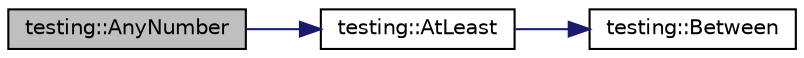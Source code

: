 digraph "testing::AnyNumber"
{
 // LATEX_PDF_SIZE
  bgcolor="transparent";
  edge [fontname="Helvetica",fontsize="10",labelfontname="Helvetica",labelfontsize="10"];
  node [fontname="Helvetica",fontsize="10",shape=record];
  rankdir="LR";
  Node1 [label="testing::AnyNumber",height=0.2,width=0.4,color="black", fillcolor="grey75", style="filled", fontcolor="black",tooltip=" "];
  Node1 -> Node2 [color="midnightblue",fontsize="10",style="solid",fontname="Helvetica"];
  Node2 [label="testing::AtLeast",height=0.2,width=0.4,color="black",URL="$namespacetesting.html#a137297cb3c582843989fbd937cf0fed2",tooltip=" "];
  Node2 -> Node3 [color="midnightblue",fontsize="10",style="solid",fontname="Helvetica"];
  Node3 [label="testing::Between",height=0.2,width=0.4,color="black",URL="$namespacetesting.html#a3bb2d3cdd3fdf5b4be1480fce549918e",tooltip=" "];
}
